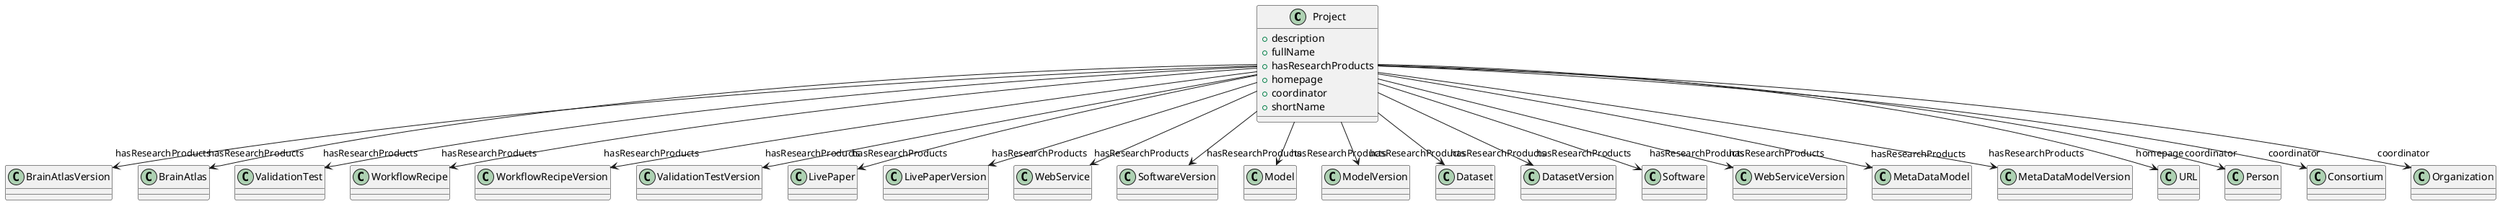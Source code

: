 @startuml
class Project {
+description
+fullName
+hasResearchProducts
+homepage
+coordinator
+shortName

}
Project -d-> "hasResearchProducts" BrainAtlasVersion
Project -d-> "hasResearchProducts" BrainAtlas
Project -d-> "hasResearchProducts" ValidationTest
Project -d-> "hasResearchProducts" WorkflowRecipe
Project -d-> "hasResearchProducts" WorkflowRecipeVersion
Project -d-> "hasResearchProducts" ValidationTestVersion
Project -d-> "hasResearchProducts" LivePaper
Project -d-> "hasResearchProducts" LivePaperVersion
Project -d-> "hasResearchProducts" WebService
Project -d-> "hasResearchProducts" SoftwareVersion
Project -d-> "hasResearchProducts" Model
Project -d-> "hasResearchProducts" ModelVersion
Project -d-> "hasResearchProducts" Dataset
Project -d-> "hasResearchProducts" DatasetVersion
Project -d-> "hasResearchProducts" Software
Project -d-> "hasResearchProducts" WebServiceVersion
Project -d-> "hasResearchProducts" MetaDataModel
Project -d-> "hasResearchProducts" MetaDataModelVersion
Project -d-> "homepage" URL
Project -d-> "coordinator" Person
Project -d-> "coordinator" Consortium
Project -d-> "coordinator" Organization

@enduml